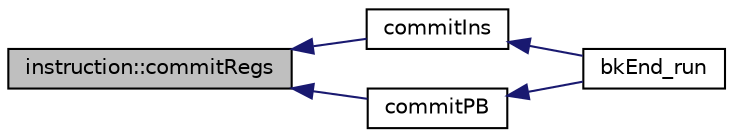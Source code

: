 digraph G
{
  edge [fontname="Helvetica",fontsize="10",labelfontname="Helvetica",labelfontsize="10"];
  node [fontname="Helvetica",fontsize="10",shape=record];
  rankdir=LR;
  Node1 [label="instruction::commitRegs",height=0.2,width=0.4,color="black", fillcolor="grey75", style="filled" fontcolor="black"];
  Node1 -> Node2 [dir=back,color="midnightblue",fontsize="10",style="solid",fontname="Helvetica"];
  Node2 [label="commitIns",height=0.2,width=0.4,color="black", fillcolor="white", style="filled",URL="$bkEnd_8cpp.html#a55d405fd16809cc233376112b4527f0b"];
  Node2 -> Node3 [dir=back,color="midnightblue",fontsize="10",style="solid",fontname="Helvetica"];
  Node3 [label="bkEnd_run",height=0.2,width=0.4,color="black", fillcolor="white", style="filled",URL="$bkEnd_8h.html#a0de885ce07273f37e162ecb0e63ec95d"];
  Node1 -> Node4 [dir=back,color="midnightblue",fontsize="10",style="solid",fontname="Helvetica"];
  Node4 [label="commitPB",height=0.2,width=0.4,color="black", fillcolor="white", style="filled",URL="$bkEnd_8cpp.html#a2fbac5556ee437e9fab920fdc6eecce2"];
  Node4 -> Node3 [dir=back,color="midnightblue",fontsize="10",style="solid",fontname="Helvetica"];
}
